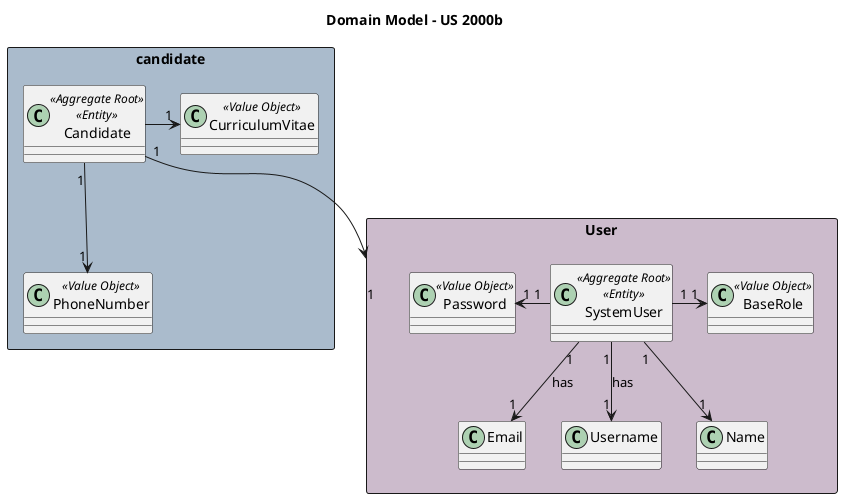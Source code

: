 @startuml

title "Domain Model - US 2000b"

rectangle candidate #aabbcc{
    class Candidate<<Aggregate Root>><<Entity>>{}
    class CurriculumVitae<<Value Object>>{}
    class PhoneNumber <<Value Object>>


}

rectangle "User" #ccbbcc {
    class SystemUser <<Aggregate Root>><<Entity>>{}
    class Password<<Value Object>>{}
    class BaseRole<<Value Object>>{}

    SystemUser "1" --> "1" Email: has
    SystemUser "1" --> "1" Username: has
    SystemUser "1" -up> "1" Password
    SystemUser "1" --> "1" Name
    SystemUser "1" -> "1" BaseRole

}
Candidate -right-> "1" CurriculumVitae
Candidate "1" --> "1" PhoneNumber
Candidate "1" --> "1" User

@enduml
